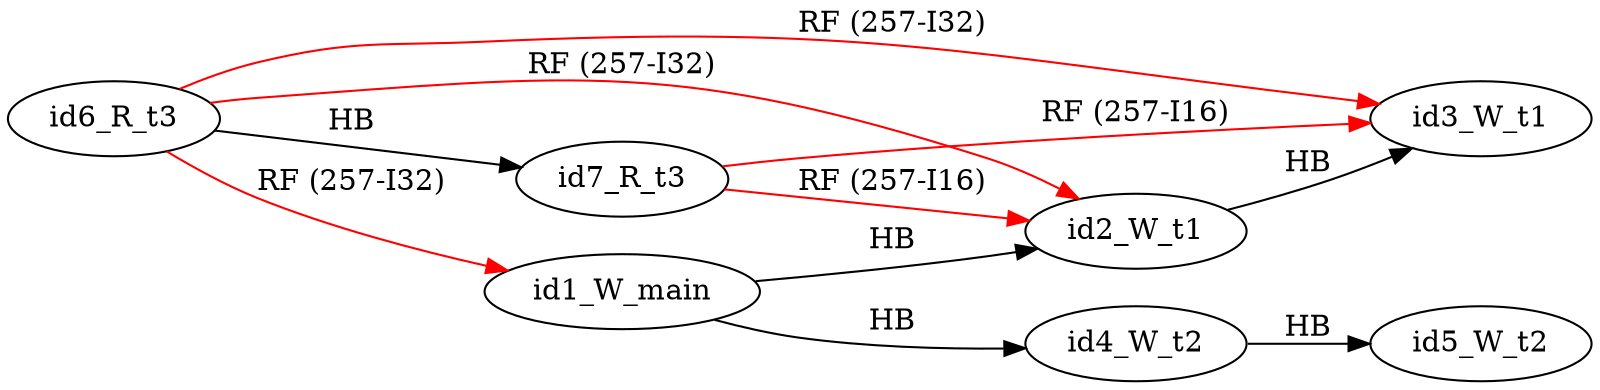 digraph memory_model {
rankdir=LR;
splines=true; esep=0.5;
id6_R_t3 -> id1_W_main [label = "RF (257-I32)", color="red"];
id6_R_t3 -> id2_W_t1 [label = "RF (257-I32)", color="red"];
id6_R_t3 -> id3_W_t1 [label = "RF (257-I32)", color="red"];
id7_R_t3 -> id2_W_t1 [label = "RF (257-I16)", color="red"];
id7_R_t3 -> id3_W_t1 [label = "RF (257-I16)", color="red"];
id2_W_t1 -> id3_W_t1 [label = "HB", color="black"];
id4_W_t2 -> id5_W_t2 [label = "HB", color="black"];
id6_R_t3 -> id7_R_t3 [label = "HB", color="black"];
id1_W_main -> id2_W_t1 [label = "HB", color="black"];
id1_W_main -> id4_W_t2 [label = "HB", color="black"];
id1_W_main [pos="5.0,4!"]
id2_W_t1 [pos="0,2!"]
id3_W_t1 [pos="0,0!"]
id4_W_t2 [pos="5,2!"]
id5_W_t2 [pos="5,0!"]
id6_R_t3 [pos="10,2!"]
id7_R_t3 [pos="10,0!"]
}